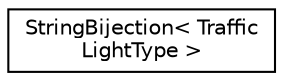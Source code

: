digraph "Graphical Class Hierarchy"
{
  edge [fontname="Helvetica",fontsize="10",labelfontname="Helvetica",labelfontsize="10"];
  node [fontname="Helvetica",fontsize="10",shape=record];
  rankdir="LR";
  Node0 [label="StringBijection\< Traffic\lLightType \>",height=0.2,width=0.4,color="black", fillcolor="white", style="filled",URL="$d5/d41/class_string_bijection.html"];
}
